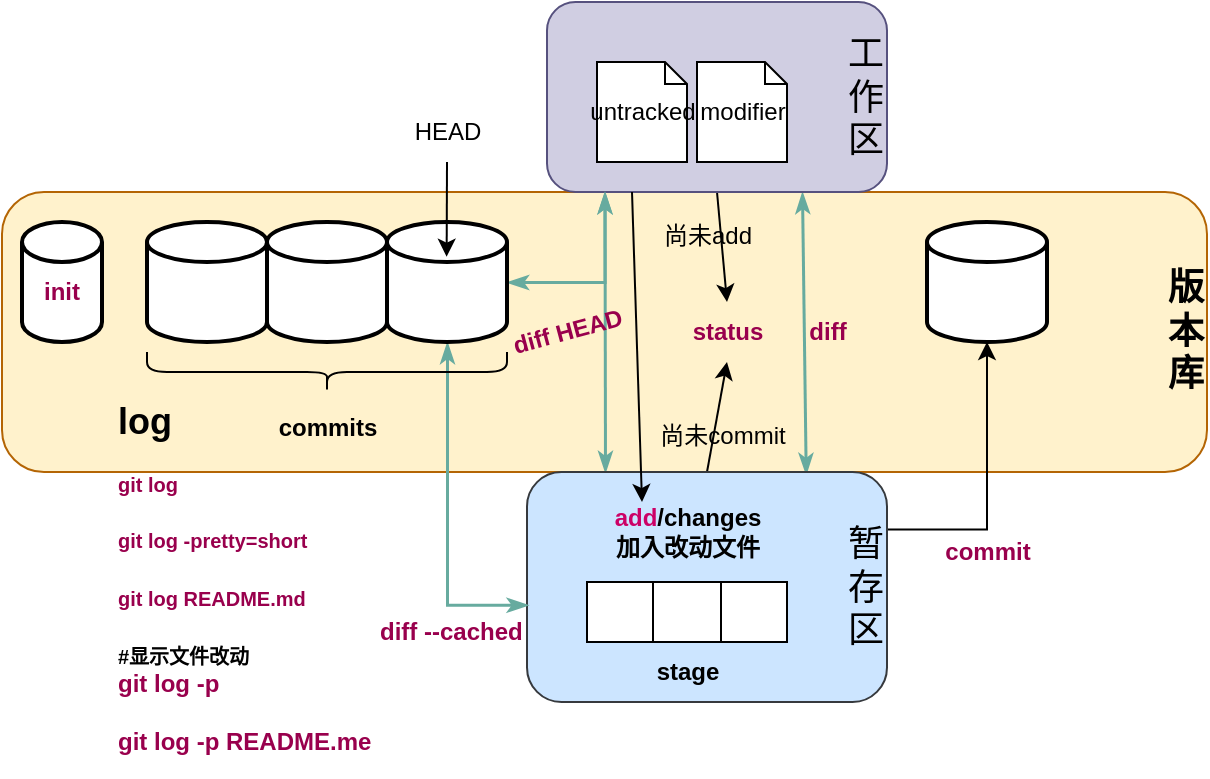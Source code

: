<mxfile version="17.1.2" type="github">
  <diagram id="D3HOh0rWMLDTnORlSr4f" name="Page-1">
    <mxGraphModel dx="1209" dy="674" grid="1" gridSize="10" guides="1" tooltips="1" connect="1" arrows="1" fold="1" page="1" pageScale="1" pageWidth="827" pageHeight="1169" math="0" shadow="0">
      <root>
        <mxCell id="0" />
        <mxCell id="1" parent="0" />
        <mxCell id="0XizeTaC7apPKhZ1iXg1-46" value="&lt;b&gt;&lt;font color=&quot;#000000&quot;&gt;版&lt;br&gt;本&lt;br&gt;库&lt;/font&gt;&lt;/b&gt;" style="rounded=1;whiteSpace=wrap;html=1;fontSize=18;fillColor=#FFF2CC;align=right;strokeColor=#b46504;" parent="1" vertex="1">
          <mxGeometry x="130" y="475" width="602.5" height="140" as="geometry" />
        </mxCell>
        <mxCell id="0XizeTaC7apPKhZ1iXg1-69" style="edgeStyle=elbowEdgeStyle;rounded=0;orthogonalLoop=1;jettySize=auto;elbow=vertical;html=1;exitX=0.5;exitY=0;exitDx=0;exitDy=0;fontSize=12;fontColor=#99004D;startArrow=classicThin;startFill=1;endArrow=classicThin;endFill=1;strokeColor=#67AB9F;strokeWidth=1.5;" parent="1" source="0XizeTaC7apPKhZ1iXg1-46" target="0XizeTaC7apPKhZ1iXg1-47" edge="1">
          <mxGeometry relative="1" as="geometry" />
        </mxCell>
        <mxCell id="0XizeTaC7apPKhZ1iXg1-55" style="edgeStyle=none;rounded=0;orthogonalLoop=1;jettySize=auto;html=1;exitX=0.5;exitY=1;exitDx=0;exitDy=0;entryX=0.5;entryY=0;entryDx=0;entryDy=0;fontSize=18;fontColor=#000000;" parent="1" source="0XizeTaC7apPKhZ1iXg1-50" target="0XizeTaC7apPKhZ1iXg1-43" edge="1">
          <mxGeometry relative="1" as="geometry" />
        </mxCell>
        <mxCell id="0XizeTaC7apPKhZ1iXg1-68" style="edgeStyle=none;rounded=0;orthogonalLoop=1;jettySize=auto;html=1;exitX=0.75;exitY=1;exitDx=0;exitDy=0;entryX=0.667;entryY=1.007;entryDx=0;entryDy=0;entryPerimeter=0;fontSize=12;fontColor=#FFB570;strokeWidth=1.5;startArrow=classicThin;startFill=1;endArrow=classicThin;endFill=1;strokeColor=#67AB9F;" parent="1" source="0XizeTaC7apPKhZ1iXg1-50" target="0XizeTaC7apPKhZ1iXg1-46" edge="1">
          <mxGeometry relative="1" as="geometry" />
        </mxCell>
        <mxCell id="0XizeTaC7apPKhZ1iXg1-50" value="工&lt;br&gt;作&lt;br&gt;区&lt;div&gt;&lt;/div&gt;" style="rounded=1;whiteSpace=wrap;html=1;fontSize=18;fillColor=#d0cee2;strokeColor=#56517e;align=right;" parent="1" vertex="1">
          <mxGeometry x="402.5" y="380" width="170" height="95" as="geometry" />
        </mxCell>
        <mxCell id="0XizeTaC7apPKhZ1iXg1-56" style="edgeStyle=none;rounded=0;orthogonalLoop=1;jettySize=auto;html=1;exitX=0.5;exitY=0;exitDx=0;exitDy=0;fontSize=18;fontColor=#000000;entryX=0.5;entryY=1;entryDx=0;entryDy=0;" parent="1" source="0XizeTaC7apPKhZ1iXg1-47" target="0XizeTaC7apPKhZ1iXg1-43" edge="1">
          <mxGeometry relative="1" as="geometry">
            <mxPoint x="472.5" y="570" as="targetPoint" />
          </mxGeometry>
        </mxCell>
        <mxCell id="0XizeTaC7apPKhZ1iXg1-58" style="edgeStyle=orthogonalEdgeStyle;rounded=0;orthogonalLoop=1;jettySize=auto;html=1;exitX=1;exitY=0.25;exitDx=0;exitDy=0;entryX=0.5;entryY=1;entryDx=0;entryDy=0;entryPerimeter=0;fontSize=18;fontColor=#000000;" parent="1" source="0XizeTaC7apPKhZ1iXg1-47" target="0XizeTaC7apPKhZ1iXg1-18" edge="1">
          <mxGeometry relative="1" as="geometry" />
        </mxCell>
        <mxCell id="0XizeTaC7apPKhZ1iXg1-47" value="暂&lt;br&gt;存&lt;br&gt;区" style="rounded=1;whiteSpace=wrap;html=1;fontSize=18;fillColor=#cce5ff;strokeColor=#36393d;align=right;" parent="1" vertex="1">
          <mxGeometry x="392.5" y="615" width="180" height="115" as="geometry" />
        </mxCell>
        <mxCell id="0XizeTaC7apPKhZ1iXg1-72" style="edgeStyle=orthogonalEdgeStyle;rounded=0;orthogonalLoop=1;jettySize=auto;html=1;exitX=1;exitY=0.5;exitDx=0;exitDy=0;exitPerimeter=0;entryX=0.5;entryY=0;entryDx=0;entryDy=0;fontSize=12;fontColor=#99004D;startArrow=classicThin;startFill=1;endArrow=classicThin;endFill=1;strokeColor=#67AB9F;strokeWidth=1.5;" parent="1" source="0XizeTaC7apPKhZ1iXg1-17" target="0XizeTaC7apPKhZ1iXg1-46" edge="1">
          <mxGeometry relative="1" as="geometry">
            <Array as="points">
              <mxPoint x="431.5" y="520" />
            </Array>
          </mxGeometry>
        </mxCell>
        <mxCell id="0XizeTaC7apPKhZ1iXg1-78" style="edgeStyle=orthogonalEdgeStyle;rounded=0;orthogonalLoop=1;jettySize=auto;html=1;exitX=0.5;exitY=1;exitDx=0;exitDy=0;exitPerimeter=0;entryX=0.002;entryY=0.577;entryDx=0;entryDy=0;entryPerimeter=0;fontSize=12;fontColor=#FFB570;startArrow=classicThin;startFill=1;endArrow=classicThin;endFill=1;strokeColor=#67AB9F;strokeWidth=1.5;" parent="1" source="0XizeTaC7apPKhZ1iXg1-17" target="0XizeTaC7apPKhZ1iXg1-47" edge="1">
          <mxGeometry relative="1" as="geometry" />
        </mxCell>
        <mxCell id="0XizeTaC7apPKhZ1iXg1-17" value="" style="strokeWidth=2;html=1;shape=mxgraph.flowchart.database;whiteSpace=wrap;" parent="1" vertex="1">
          <mxGeometry x="322.5" y="490" width="60" height="60" as="geometry" />
        </mxCell>
        <mxCell id="0XizeTaC7apPKhZ1iXg1-9" value="" style="shape=curlyBracket;whiteSpace=wrap;html=1;rounded=1;flipH=1;rotation=90;" parent="1" vertex="1">
          <mxGeometry x="282.5" y="475" width="20" height="180" as="geometry" />
        </mxCell>
        <mxCell id="0XizeTaC7apPKhZ1iXg1-14" value="" style="strokeWidth=2;html=1;shape=mxgraph.flowchart.database;whiteSpace=wrap;" parent="1" vertex="1">
          <mxGeometry x="202.5" y="490" width="60" height="60" as="geometry" />
        </mxCell>
        <mxCell id="0XizeTaC7apPKhZ1iXg1-15" value="" style="strokeWidth=2;html=1;shape=mxgraph.flowchart.database;whiteSpace=wrap;" parent="1" vertex="1">
          <mxGeometry x="262.5" y="490" width="60" height="60" as="geometry" />
        </mxCell>
        <mxCell id="0XizeTaC7apPKhZ1iXg1-18" value="" style="strokeWidth=2;html=1;shape=mxgraph.flowchart.database;whiteSpace=wrap;" parent="1" vertex="1">
          <mxGeometry x="592.5" y="490" width="60" height="60" as="geometry" />
        </mxCell>
        <mxCell id="0XizeTaC7apPKhZ1iXg1-27" value="untracked" style="shape=note;size=11;whiteSpace=wrap;html=1;" parent="1" vertex="1">
          <mxGeometry x="427.5" y="410" width="45" height="50" as="geometry" />
        </mxCell>
        <mxCell id="0XizeTaC7apPKhZ1iXg1-28" value="" style="shape=table;startSize=0;container=1;collapsible=0;childLayout=tableLayout;" parent="1" vertex="1">
          <mxGeometry x="422.5" y="670" width="100" height="30" as="geometry" />
        </mxCell>
        <mxCell id="0XizeTaC7apPKhZ1iXg1-29" value="" style="shape=tableRow;horizontal=0;startSize=0;swimlaneHead=0;swimlaneBody=0;top=0;left=0;bottom=0;right=0;collapsible=0;dropTarget=0;fillColor=none;points=[[0,0.5],[1,0.5]];portConstraint=eastwest;" parent="0XizeTaC7apPKhZ1iXg1-28" vertex="1">
          <mxGeometry width="100" height="30" as="geometry" />
        </mxCell>
        <mxCell id="0XizeTaC7apPKhZ1iXg1-30" value="" style="shape=partialRectangle;html=1;whiteSpace=wrap;connectable=0;overflow=hidden;fillColor=none;top=0;left=0;bottom=0;right=0;pointerEvents=1;" parent="0XizeTaC7apPKhZ1iXg1-29" vertex="1">
          <mxGeometry width="33" height="30" as="geometry">
            <mxRectangle width="33" height="30" as="alternateBounds" />
          </mxGeometry>
        </mxCell>
        <mxCell id="0XizeTaC7apPKhZ1iXg1-31" value="" style="shape=partialRectangle;html=1;whiteSpace=wrap;connectable=0;overflow=hidden;fillColor=none;top=0;left=0;bottom=0;right=0;pointerEvents=1;" parent="0XizeTaC7apPKhZ1iXg1-29" vertex="1">
          <mxGeometry x="33" width="34" height="30" as="geometry">
            <mxRectangle width="34" height="30" as="alternateBounds" />
          </mxGeometry>
        </mxCell>
        <mxCell id="0XizeTaC7apPKhZ1iXg1-32" value="" style="shape=partialRectangle;html=1;whiteSpace=wrap;connectable=0;overflow=hidden;fillColor=none;top=0;left=0;bottom=0;right=0;pointerEvents=1;" parent="0XizeTaC7apPKhZ1iXg1-29" vertex="1">
          <mxGeometry x="67" width="33" height="30" as="geometry">
            <mxRectangle width="33" height="30" as="alternateBounds" />
          </mxGeometry>
        </mxCell>
        <mxCell id="0XizeTaC7apPKhZ1iXg1-33" value="&lt;b&gt;stage&lt;/b&gt;" style="text;html=1;strokeColor=none;fillColor=none;align=center;verticalAlign=middle;whiteSpace=wrap;rounded=0;" parent="1" vertex="1">
          <mxGeometry x="442.5" y="700" width="60" height="30" as="geometry" />
        </mxCell>
        <mxCell id="0XizeTaC7apPKhZ1iXg1-34" value="&lt;b&gt;&lt;font color=&quot;#cc0066&quot;&gt;add&lt;/font&gt;/changes&lt;br&gt;加入改动文件&lt;br&gt;&lt;/b&gt;" style="text;html=1;strokeColor=none;fillColor=none;align=center;verticalAlign=middle;whiteSpace=wrap;rounded=0;" parent="1" vertex="1">
          <mxGeometry x="427.5" y="630" width="90" height="30" as="geometry" />
        </mxCell>
        <mxCell id="0XizeTaC7apPKhZ1iXg1-43" value="&lt;b&gt;&lt;font color=&quot;#99004d&quot;&gt;status&lt;/font&gt;&lt;/b&gt;" style="text;html=1;strokeColor=none;fillColor=none;align=center;verticalAlign=middle;whiteSpace=wrap;rounded=0;" parent="1" vertex="1">
          <mxGeometry x="462.5" y="530" width="60" height="30" as="geometry" />
        </mxCell>
        <mxCell id="0XizeTaC7apPKhZ1iXg1-44" value="&lt;b&gt;&lt;font color=&quot;#000000&quot;&gt;commits&lt;/font&gt;&lt;/b&gt;" style="text;html=1;strokeColor=none;fillColor=none;align=center;verticalAlign=middle;whiteSpace=wrap;rounded=0;fontColor=#99004D;" parent="1" vertex="1">
          <mxGeometry x="262.5" y="577.5" width="60" height="30" as="geometry" />
        </mxCell>
        <mxCell id="0XizeTaC7apPKhZ1iXg1-45" value="&lt;h1 style=&quot;font-size: 18px&quot;&gt;log&lt;/h1&gt;&lt;div&gt;&lt;font size=&quot;1&quot; color=&quot;#99004d&quot;&gt;&lt;b&gt;git log&lt;/b&gt;&lt;/font&gt;&lt;/div&gt;&lt;div&gt;&lt;font size=&quot;1&quot; color=&quot;#99004d&quot;&gt;&lt;b&gt;&lt;br&gt;&lt;/b&gt;&lt;/font&gt;&lt;/div&gt;&lt;div&gt;&lt;font size=&quot;1&quot; color=&quot;#99004d&quot;&gt;&lt;b&gt;git log -pretty=short&lt;/b&gt;&lt;/font&gt;&lt;/div&gt;&lt;div&gt;&lt;font size=&quot;1&quot; color=&quot;#99004d&quot;&gt;&lt;b&gt;&lt;br&gt;&lt;/b&gt;&lt;/font&gt;&lt;/div&gt;&lt;div&gt;&lt;font size=&quot;1&quot; color=&quot;#99004d&quot;&gt;&lt;b&gt;git log README.md&lt;/b&gt;&lt;/font&gt;&lt;/div&gt;&lt;div&gt;&lt;br&gt;&lt;/div&gt;&lt;div&gt;&lt;font size=&quot;1&quot;&gt;&lt;b&gt;#显示文件改动&lt;/b&gt;&lt;/font&gt;&lt;/div&gt;&lt;div&gt;&lt;b&gt;&lt;font color=&quot;#99004d&quot;&gt;git log -p&lt;/font&gt;&lt;/b&gt;&lt;/div&gt;&lt;div&gt;&lt;b&gt;&lt;font color=&quot;#99004d&quot;&gt;&lt;br&gt;&lt;/font&gt;&lt;/b&gt;&lt;/div&gt;&lt;div&gt;&lt;b&gt;&lt;font color=&quot;#99004d&quot;&gt;git log -p README.me&lt;/font&gt;&lt;/b&gt;&lt;/div&gt;" style="text;html=1;strokeColor=none;fillColor=none;spacing=5;spacingTop=-20;whiteSpace=wrap;overflow=hidden;rounded=0;fontColor=#000000;" parent="1" vertex="1">
          <mxGeometry x="182.5" y="577.5" width="140" height="190" as="geometry" />
        </mxCell>
        <mxCell id="0XizeTaC7apPKhZ1iXg1-49" value="modifier" style="shape=note;size=11;whiteSpace=wrap;html=1;" parent="1" vertex="1">
          <mxGeometry x="477.5" y="410" width="45" height="50" as="geometry" />
        </mxCell>
        <mxCell id="0XizeTaC7apPKhZ1iXg1-52" style="edgeStyle=none;rounded=0;orthogonalLoop=1;jettySize=auto;html=1;exitX=0.5;exitY=0;exitDx=0;exitDy=0;fontSize=18;fontColor=#000000;" parent="1" source="0XizeTaC7apPKhZ1iXg1-46" target="0XizeTaC7apPKhZ1iXg1-46" edge="1">
          <mxGeometry relative="1" as="geometry" />
        </mxCell>
        <mxCell id="0XizeTaC7apPKhZ1iXg1-54" style="edgeStyle=none;rounded=0;orthogonalLoop=1;jettySize=auto;html=1;exitX=0.25;exitY=1;exitDx=0;exitDy=0;entryX=0.25;entryY=0;entryDx=0;entryDy=0;fontSize=18;fontColor=#000000;" parent="1" source="0XizeTaC7apPKhZ1iXg1-50" target="0XizeTaC7apPKhZ1iXg1-34" edge="1">
          <mxGeometry relative="1" as="geometry" />
        </mxCell>
        <mxCell id="0XizeTaC7apPKhZ1iXg1-60" value="&lt;font style=&quot;font-size: 12px&quot;&gt;尚未commit&lt;/font&gt;" style="text;html=1;strokeColor=none;fillColor=none;align=center;verticalAlign=middle;whiteSpace=wrap;rounded=0;fontSize=18;fontColor=#000000;" parent="1" vertex="1">
          <mxGeometry x="452.5" y="580" width="75" height="30" as="geometry" />
        </mxCell>
        <mxCell id="0XizeTaC7apPKhZ1iXg1-62" value="&lt;font style=&quot;font-size: 12px&quot;&gt;尚未add&lt;/font&gt;" style="text;html=1;strokeColor=none;fillColor=none;align=center;verticalAlign=middle;whiteSpace=wrap;rounded=0;fontSize=18;fontColor=#000000;" parent="1" vertex="1">
          <mxGeometry x="452.5" y="480" width="60" height="30" as="geometry" />
        </mxCell>
        <mxCell id="0XizeTaC7apPKhZ1iXg1-64" value="&lt;b&gt;&lt;font color=&quot;#99004d&quot;&gt;commit&lt;/font&gt;&lt;/b&gt;" style="text;html=1;strokeColor=none;fillColor=none;align=center;verticalAlign=middle;whiteSpace=wrap;rounded=0;fontSize=12;fontColor=#000000;" parent="1" vertex="1">
          <mxGeometry x="592.5" y="640" width="60" height="30" as="geometry" />
        </mxCell>
        <mxCell id="0XizeTaC7apPKhZ1iXg1-73" value="diff" style="text;html=1;strokeColor=none;fillColor=none;align=center;verticalAlign=middle;whiteSpace=wrap;rounded=0;fontSize=12;fontColor=#99004D;fontStyle=1" parent="1" vertex="1">
          <mxGeometry x="512.5" y="530" width="60" height="30" as="geometry" />
        </mxCell>
        <mxCell id="0XizeTaC7apPKhZ1iXg1-74" value="diff HEAD" style="text;html=1;strokeColor=none;fillColor=none;align=center;verticalAlign=middle;whiteSpace=wrap;rounded=0;fontSize=12;fontColor=#99004D;fontStyle=1;rotation=-15;" parent="1" vertex="1">
          <mxGeometry x="382.5" y="530" width="60" height="30" as="geometry" />
        </mxCell>
        <mxCell id="0XizeTaC7apPKhZ1iXg1-77" value="&amp;nbsp;diff --cached" style="text;html=1;strokeColor=none;fillColor=none;align=center;verticalAlign=middle;whiteSpace=wrap;rounded=0;fontSize=12;fontColor=#99004D;fontStyle=1" parent="1" vertex="1">
          <mxGeometry x="307.5" y="680" width="90" height="30" as="geometry" />
        </mxCell>
        <mxCell id="JoEdu4cHEeeirlnH0vfL-2" style="edgeStyle=none;rounded=0;orthogonalLoop=1;jettySize=auto;html=1;exitX=0.5;exitY=1;exitDx=0;exitDy=0;entryX=0.497;entryY=0.289;entryDx=0;entryDy=0;entryPerimeter=0;" edge="1" parent="1" source="JoEdu4cHEeeirlnH0vfL-1" target="0XizeTaC7apPKhZ1iXg1-17">
          <mxGeometry relative="1" as="geometry" />
        </mxCell>
        <mxCell id="JoEdu4cHEeeirlnH0vfL-1" value="HEAD" style="text;html=1;strokeColor=none;fillColor=none;align=center;verticalAlign=middle;whiteSpace=wrap;rounded=0;" vertex="1" parent="1">
          <mxGeometry x="322.5" y="430" width="60" height="30" as="geometry" />
        </mxCell>
        <mxCell id="JoEdu4cHEeeirlnH0vfL-3" value="" style="strokeWidth=2;html=1;shape=mxgraph.flowchart.database;whiteSpace=wrap;" vertex="1" parent="1">
          <mxGeometry x="140" y="490" width="40" height="60" as="geometry" />
        </mxCell>
        <mxCell id="JoEdu4cHEeeirlnH0vfL-4" value="&lt;b&gt;&lt;font color=&quot;#99004d&quot;&gt;init&lt;/font&gt;&lt;/b&gt;" style="text;html=1;strokeColor=none;fillColor=none;align=center;verticalAlign=middle;whiteSpace=wrap;rounded=0;" vertex="1" parent="1">
          <mxGeometry x="130" y="510" width="60" height="30" as="geometry" />
        </mxCell>
      </root>
    </mxGraphModel>
  </diagram>
</mxfile>
